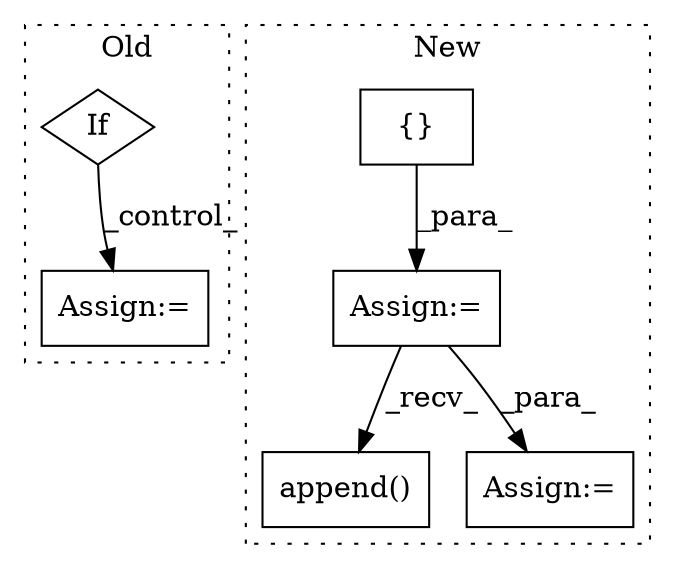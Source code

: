 digraph G {
subgraph cluster0 {
1 [label="If" a="96" s="40934,40954" l="3,14" shape="diamond"];
3 [label="Assign:=" a="68" s="41189" l="3" shape="box"];
label = "Old";
style="dotted";
}
subgraph cluster1 {
2 [label="append()" a="75" s="38559,38595" l="25,1" shape="box"];
4 [label="Assign:=" a="68" s="37692" l="3" shape="box"];
5 [label="{}" a="59" s="37695,37695" l="2,1" shape="box"];
6 [label="Assign:=" a="68" s="40355" l="3" shape="box"];
label = "New";
style="dotted";
}
1 -> 3 [label="_control_"];
4 -> 6 [label="_para_"];
4 -> 2 [label="_recv_"];
5 -> 4 [label="_para_"];
}